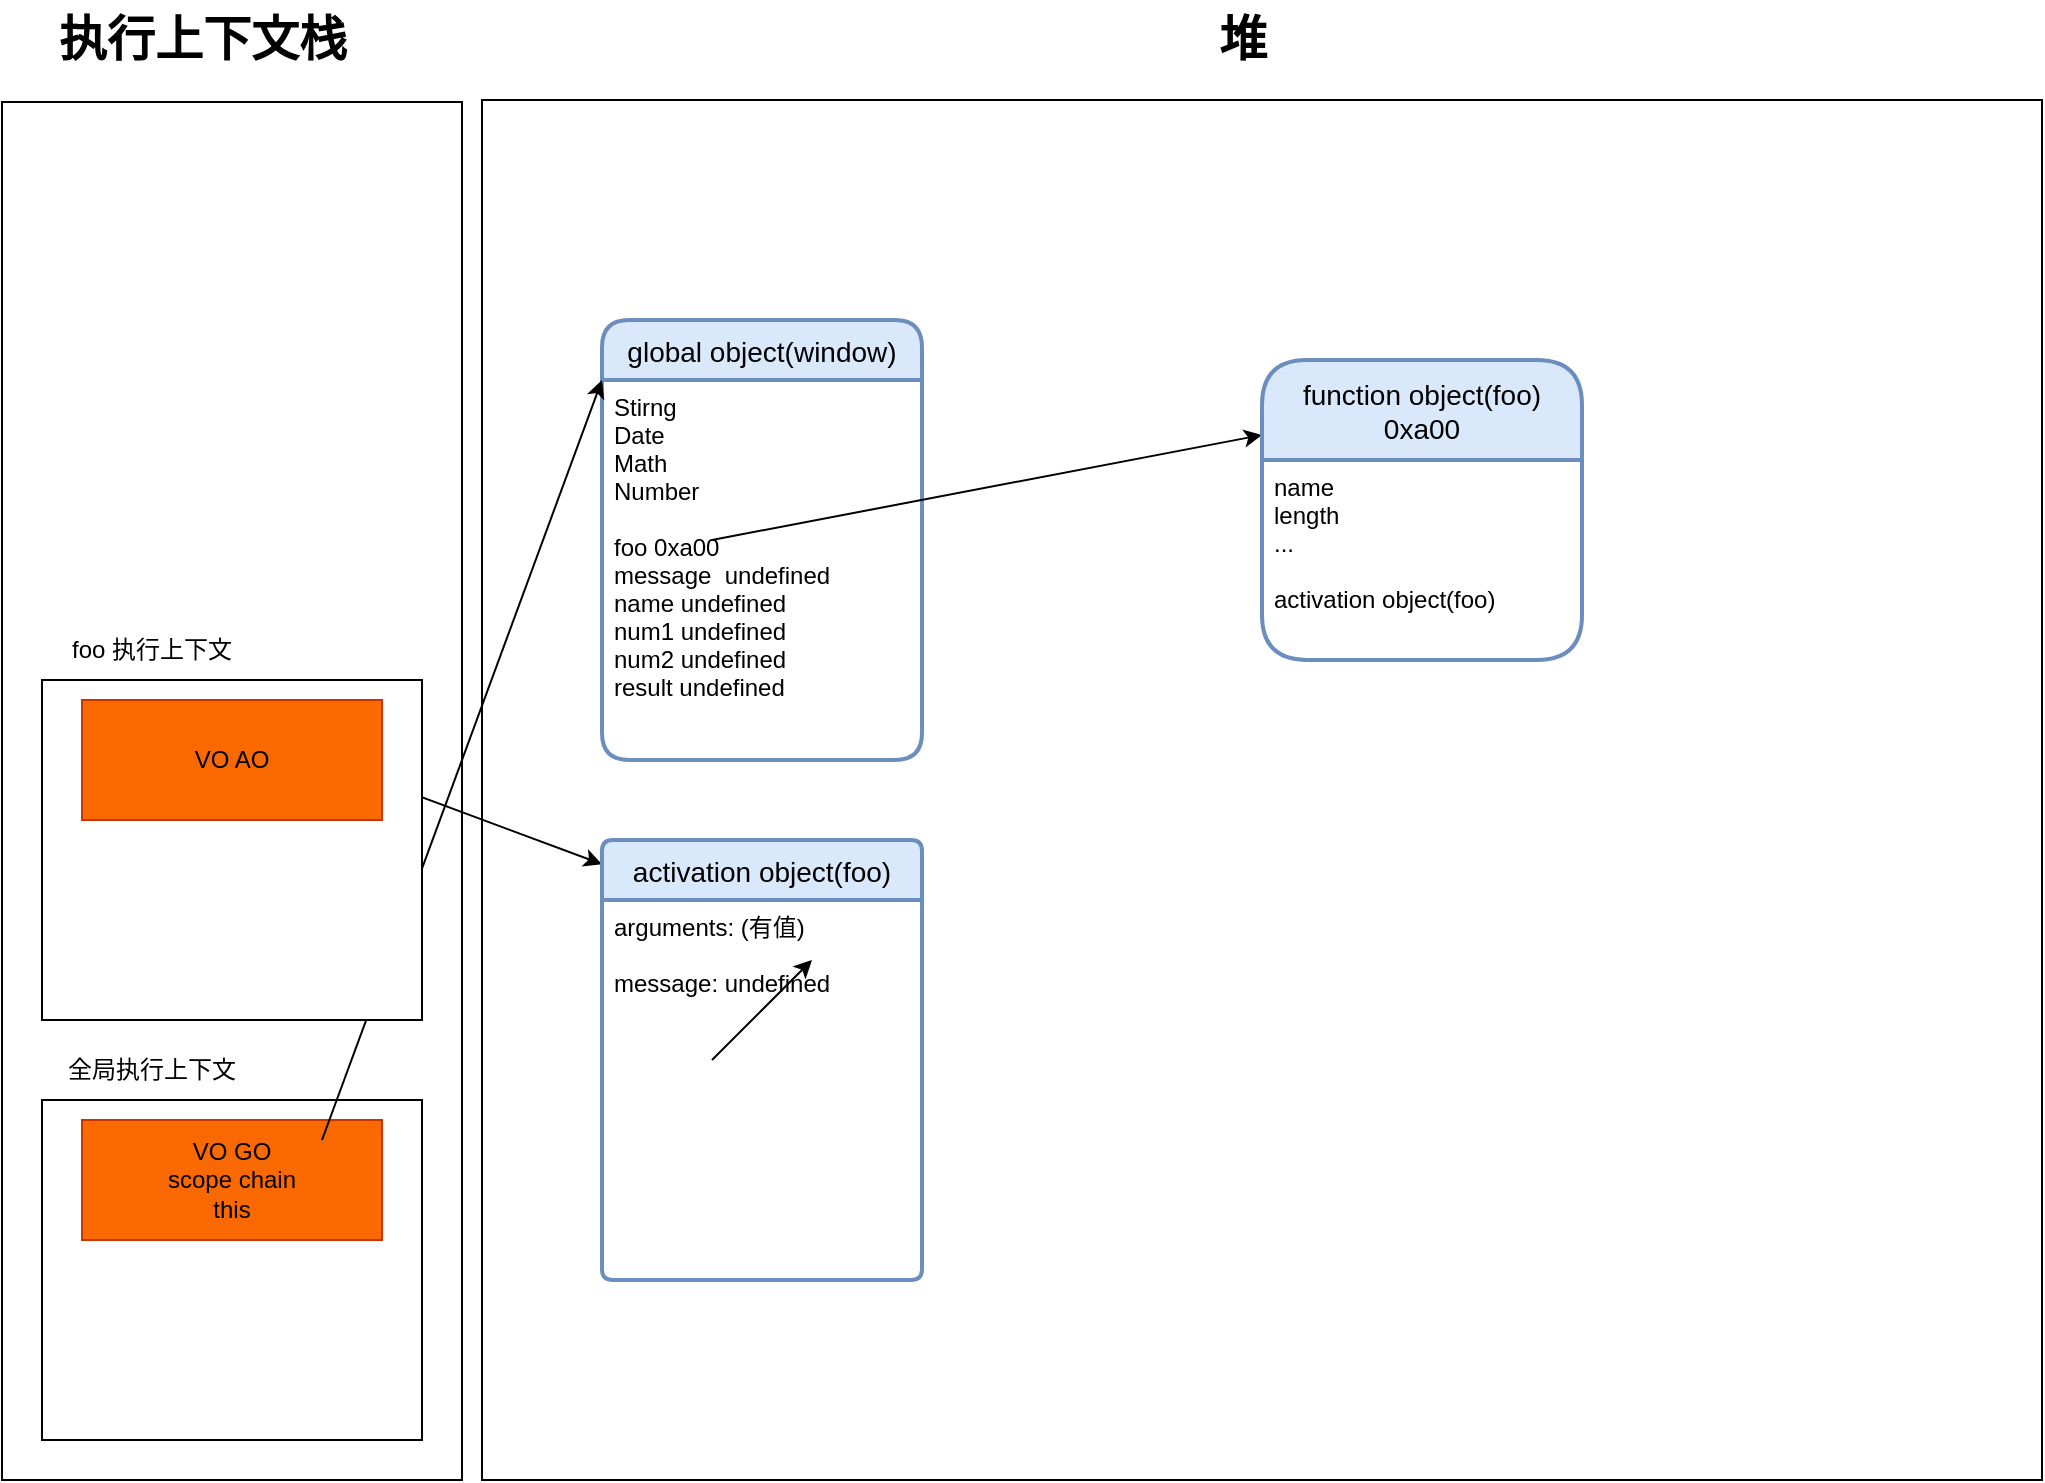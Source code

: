 <mxfile>
    <diagram id="_pzDZWCWYp5mNpWFI_6p" name="执行前">
        <mxGraphModel dx="1068" dy="828" grid="1" gridSize="10" guides="1" tooltips="1" connect="1" arrows="1" fold="1" page="1" pageScale="1" pageWidth="850" pageHeight="1100" math="0" shadow="0">
            <root>
                <mxCell id="0"/>
                <mxCell id="1" parent="0"/>
                <mxCell id="2" value="" style="rounded=0;whiteSpace=wrap;html=1;" parent="1" vertex="1">
                    <mxGeometry x="10" y="81" width="230" height="689" as="geometry"/>
                </mxCell>
                <mxCell id="3" value="" style="rounded=0;whiteSpace=wrap;html=1;fontStyle=1;" parent="1" vertex="1">
                    <mxGeometry x="250" y="80" width="780" height="690" as="geometry"/>
                </mxCell>
                <mxCell id="7" value="" style="rounded=0;whiteSpace=wrap;html=1;" parent="1" vertex="1">
                    <mxGeometry x="30" y="580" width="190" height="170" as="geometry"/>
                </mxCell>
                <mxCell id="8" value="global object(window)" style="swimlane;childLayout=stackLayout;horizontal=1;startSize=30;horizontalStack=0;rounded=1;fontSize=14;fontStyle=0;strokeWidth=2;resizeParent=0;resizeLast=1;shadow=0;dashed=0;align=center;fillColor=#dae8fc;strokeColor=#6c8ebf;" parent="1" vertex="1">
                    <mxGeometry x="310" y="190" width="160" height="220" as="geometry"/>
                </mxCell>
                <mxCell id="18" value="" style="endArrow=classic;html=1;entryX=0;entryY=0.25;entryDx=0;entryDy=0;" parent="8" target="10" edge="1">
                    <mxGeometry width="50" height="50" relative="1" as="geometry">
                        <mxPoint x="55" y="110" as="sourcePoint"/>
                        <mxPoint x="105" y="60" as="targetPoint"/>
                    </mxGeometry>
                </mxCell>
                <mxCell id="9" value="Stirng&#10;Date&#10;Math&#10;Number&#10;&#10;foo 0xa00&#10;message  undefined&#10;name undefined&#10;num1 undefined&#10;num2 undefined&#10;result undefined" style="align=left;strokeColor=none;fillColor=none;spacingLeft=4;fontSize=12;verticalAlign=top;resizable=0;rotatable=0;part=1;" parent="8" vertex="1">
                    <mxGeometry y="30" width="160" height="190" as="geometry"/>
                </mxCell>
                <mxCell id="35" value="" style="endArrow=classic;html=1;entryX=0;entryY=0.055;entryDx=0;entryDy=0;entryPerimeter=0;" edge="1" parent="8" target="32">
                    <mxGeometry width="50" height="50" relative="1" as="geometry">
                        <mxPoint x="-140" y="220" as="sourcePoint"/>
                        <mxPoint x="135" y="167.5" as="targetPoint"/>
                    </mxGeometry>
                </mxCell>
                <mxCell id="10" value="function object(foo)&#10;0xa00" style="swimlane;childLayout=stackLayout;horizontal=1;startSize=50;horizontalStack=0;rounded=1;fontSize=14;fontStyle=0;strokeWidth=2;resizeParent=0;resizeLast=1;shadow=0;dashed=0;align=center;fillColor=#dae8fc;strokeColor=#6c8ebf;" parent="1" vertex="1">
                    <mxGeometry x="640" y="210" width="160" height="150" as="geometry"/>
                </mxCell>
                <mxCell id="11" value="name&#10;length&#10;...&#10;&#10;activation object(foo)" style="align=left;strokeColor=none;fillColor=none;spacingLeft=4;fontSize=12;verticalAlign=top;resizable=0;rotatable=0;part=1;" parent="10" vertex="1">
                    <mxGeometry y="50" width="160" height="100" as="geometry"/>
                </mxCell>
                <mxCell id="19" value="执行上下文栈" style="text;strokeColor=none;fillColor=none;html=1;fontSize=24;fontStyle=1;verticalAlign=middle;align=center;" parent="1" vertex="1">
                    <mxGeometry x="60" y="30" width="100" height="40" as="geometry"/>
                </mxCell>
                <mxCell id="20" value="全局执行上下文" style="text;html=1;strokeColor=none;fillColor=none;align=center;verticalAlign=middle;whiteSpace=wrap;rounded=0;" parent="1" vertex="1">
                    <mxGeometry x="30" y="550" width="110" height="30" as="geometry"/>
                </mxCell>
                <mxCell id="21" value="堆" style="text;strokeColor=none;fillColor=none;html=1;fontSize=24;fontStyle=1;verticalAlign=middle;align=center;" parent="1" vertex="1">
                    <mxGeometry x="580" y="30" width="100" height="40" as="geometry"/>
                </mxCell>
                <mxCell id="23" value="VO GO&lt;br&gt;scope chain&lt;br&gt;this" style="rounded=0;whiteSpace=wrap;html=1;fillColor=#fa6800;strokeColor=#C73500;fontColor=#000000;" parent="1" vertex="1">
                    <mxGeometry x="50" y="590" width="150" height="60" as="geometry"/>
                </mxCell>
                <mxCell id="24" value="" style="endArrow=classic;html=1;entryX=0;entryY=0;entryDx=0;entryDy=0;" edge="1" parent="1" target="9">
                    <mxGeometry width="50" height="50" relative="1" as="geometry">
                        <mxPoint x="170" y="600" as="sourcePoint"/>
                        <mxPoint x="306.96" y="212" as="targetPoint"/>
                    </mxGeometry>
                </mxCell>
                <mxCell id="25" value="" style="rounded=0;whiteSpace=wrap;html=1;" vertex="1" parent="1">
                    <mxGeometry x="30" y="370" width="190" height="170" as="geometry"/>
                </mxCell>
                <mxCell id="26" value="foo 执行上下文" style="text;html=1;strokeColor=none;fillColor=none;align=center;verticalAlign=middle;whiteSpace=wrap;rounded=0;" vertex="1" parent="1">
                    <mxGeometry x="30" y="340" width="110" height="30" as="geometry"/>
                </mxCell>
                <mxCell id="27" value="VO AO" style="rounded=0;whiteSpace=wrap;html=1;fillColor=#fa6800;strokeColor=#C73500;fontColor=#000000;" vertex="1" parent="1">
                    <mxGeometry x="50" y="380" width="150" height="60" as="geometry"/>
                </mxCell>
                <mxCell id="32" value="activation object(foo)" style="swimlane;childLayout=stackLayout;horizontal=1;startSize=30;horizontalStack=0;rounded=1;fontSize=14;fontStyle=0;strokeWidth=2;resizeParent=0;resizeLast=1;shadow=0;dashed=0;align=center;fillColor=#dae8fc;strokeColor=#6c8ebf;arcSize=6;" vertex="1" parent="1">
                    <mxGeometry x="310" y="450" width="160" height="220" as="geometry"/>
                </mxCell>
                <mxCell id="33" value="" style="endArrow=classic;html=1;entryX=0;entryY=0.25;entryDx=0;entryDy=0;" edge="1" parent="32">
                    <mxGeometry width="50" height="50" relative="1" as="geometry">
                        <mxPoint x="55" y="110" as="sourcePoint"/>
                        <mxPoint x="105" y="60" as="targetPoint"/>
                    </mxGeometry>
                </mxCell>
                <mxCell id="34" value="arguments: (有值)&#10;&#10;message: undefined" style="align=left;strokeColor=none;fillColor=none;spacingLeft=4;fontSize=12;verticalAlign=top;resizable=0;rotatable=0;part=1;" vertex="1" parent="32">
                    <mxGeometry y="30" width="160" height="190" as="geometry"/>
                </mxCell>
            </root>
        </mxGraphModel>
    </diagram>
    <diagram name="执行后" id="ckidrdyfcRWbcHk5zg7j">
        <mxGraphModel dx="1068" dy="828" grid="1" gridSize="10" guides="1" tooltips="1" connect="1" arrows="1" fold="1" page="1" pageScale="1" pageWidth="850" pageHeight="1100" math="0" shadow="0">
            <root>
                <mxCell id="Q4D1ZMjFiQQaXrj2yIqn-0"/>
                <mxCell id="Q4D1ZMjFiQQaXrj2yIqn-1" parent="Q4D1ZMjFiQQaXrj2yIqn-0"/>
                <mxCell id="Q4D1ZMjFiQQaXrj2yIqn-2" value="" style="rounded=0;whiteSpace=wrap;html=1;" vertex="1" parent="Q4D1ZMjFiQQaXrj2yIqn-1">
                    <mxGeometry x="10" y="81" width="230" height="689" as="geometry"/>
                </mxCell>
                <mxCell id="Q4D1ZMjFiQQaXrj2yIqn-3" value="" style="rounded=0;whiteSpace=wrap;html=1;fontStyle=1;" vertex="1" parent="Q4D1ZMjFiQQaXrj2yIqn-1">
                    <mxGeometry x="250" y="80" width="780" height="690" as="geometry"/>
                </mxCell>
                <mxCell id="Q4D1ZMjFiQQaXrj2yIqn-4" value="" style="rounded=0;whiteSpace=wrap;html=1;" vertex="1" parent="Q4D1ZMjFiQQaXrj2yIqn-1">
                    <mxGeometry x="30" y="580" width="190" height="170" as="geometry"/>
                </mxCell>
                <mxCell id="Q4D1ZMjFiQQaXrj2yIqn-5" value="global object(window)" style="swimlane;childLayout=stackLayout;horizontal=1;startSize=30;horizontalStack=0;rounded=1;fontSize=14;fontStyle=0;strokeWidth=2;resizeParent=0;resizeLast=1;shadow=0;dashed=0;align=center;fillColor=#dae8fc;strokeColor=#6c8ebf;" vertex="1" parent="Q4D1ZMjFiQQaXrj2yIqn-1">
                    <mxGeometry x="310" y="190" width="160" height="220" as="geometry"/>
                </mxCell>
                <mxCell id="Q4D1ZMjFiQQaXrj2yIqn-6" value="" style="endArrow=classic;html=1;entryX=0;entryY=0.25;entryDx=0;entryDy=0;" edge="1" parent="Q4D1ZMjFiQQaXrj2yIqn-5" target="Q4D1ZMjFiQQaXrj2yIqn-9">
                    <mxGeometry width="50" height="50" relative="1" as="geometry">
                        <mxPoint x="55" y="110" as="sourcePoint"/>
                        <mxPoint x="105" y="60" as="targetPoint"/>
                    </mxGeometry>
                </mxCell>
                <mxCell id="Q4D1ZMjFiQQaXrj2yIqn-7" value="Stirng&#10;Date&#10;Math&#10;Number&#10;&#10;foo 0xa00&#10;message: global object&#10;name: kobe&#10;num1: 1&#10;num2: 2&#10;result: 3" style="align=left;strokeColor=none;fillColor=none;spacingLeft=4;fontSize=12;verticalAlign=top;resizable=0;rotatable=0;part=1;" vertex="1" parent="Q4D1ZMjFiQQaXrj2yIqn-5">
                    <mxGeometry y="30" width="160" height="190" as="geometry"/>
                </mxCell>
                <mxCell id="Q4D1ZMjFiQQaXrj2yIqn-9" value="function object(foo)&#10;0xa00" style="swimlane;childLayout=stackLayout;horizontal=1;startSize=50;horizontalStack=0;rounded=1;fontSize=14;fontStyle=0;strokeWidth=2;resizeParent=0;resizeLast=1;shadow=0;dashed=0;align=center;fillColor=#dae8fc;strokeColor=#6c8ebf;" vertex="1" parent="Q4D1ZMjFiQQaXrj2yIqn-1">
                    <mxGeometry x="640" y="210" width="160" height="150" as="geometry"/>
                </mxCell>
                <mxCell id="Q4D1ZMjFiQQaXrj2yIqn-10" value="name&#10;length&#10;...&#10;&#10;activation object(foo)" style="align=left;strokeColor=none;fillColor=none;spacingLeft=4;fontSize=12;verticalAlign=top;resizable=0;rotatable=0;part=1;" vertex="1" parent="Q4D1ZMjFiQQaXrj2yIqn-9">
                    <mxGeometry y="50" width="160" height="100" as="geometry"/>
                </mxCell>
                <mxCell id="Q4D1ZMjFiQQaXrj2yIqn-11" value="执行上下文栈" style="text;strokeColor=none;fillColor=none;html=1;fontSize=24;fontStyle=1;verticalAlign=middle;align=center;" vertex="1" parent="Q4D1ZMjFiQQaXrj2yIqn-1">
                    <mxGeometry x="60" y="30" width="100" height="40" as="geometry"/>
                </mxCell>
                <mxCell id="Q4D1ZMjFiQQaXrj2yIqn-12" value="全局执行上下文" style="text;html=1;strokeColor=none;fillColor=none;align=center;verticalAlign=middle;whiteSpace=wrap;rounded=0;" vertex="1" parent="Q4D1ZMjFiQQaXrj2yIqn-1">
                    <mxGeometry x="30" y="550" width="110" height="30" as="geometry"/>
                </mxCell>
                <mxCell id="Q4D1ZMjFiQQaXrj2yIqn-13" value="堆" style="text;strokeColor=none;fillColor=none;html=1;fontSize=24;fontStyle=1;verticalAlign=middle;align=center;" vertex="1" parent="Q4D1ZMjFiQQaXrj2yIqn-1">
                    <mxGeometry x="580" y="30" width="100" height="40" as="geometry"/>
                </mxCell>
                <mxCell id="Q4D1ZMjFiQQaXrj2yIqn-14" value="VO GO&lt;br&gt;scope chain&lt;br&gt;this" style="rounded=0;whiteSpace=wrap;html=1;fillColor=#fa6800;strokeColor=#C73500;fontColor=#000000;" vertex="1" parent="Q4D1ZMjFiQQaXrj2yIqn-1">
                    <mxGeometry x="50" y="590" width="150" height="60" as="geometry"/>
                </mxCell>
                <mxCell id="Q4D1ZMjFiQQaXrj2yIqn-15" value="" style="endArrow=classic;html=1;entryX=0;entryY=0;entryDx=0;entryDy=0;" edge="1" parent="Q4D1ZMjFiQQaXrj2yIqn-1" target="Q4D1ZMjFiQQaXrj2yIqn-7">
                    <mxGeometry width="50" height="50" relative="1" as="geometry">
                        <mxPoint x="170" y="600" as="sourcePoint"/>
                        <mxPoint x="306.96" y="212" as="targetPoint"/>
                    </mxGeometry>
                </mxCell>
                <mxCell id="Q4D1ZMjFiQQaXrj2yIqn-19" value="activation object(foo)" style="swimlane;childLayout=stackLayout;horizontal=1;startSize=30;horizontalStack=0;rounded=1;fontSize=14;fontStyle=0;strokeWidth=2;resizeParent=0;resizeLast=1;shadow=0;dashed=0;align=center;fillColor=#dae8fc;strokeColor=#6c8ebf;arcSize=6;" vertex="1" parent="Q4D1ZMjFiQQaXrj2yIqn-1">
                    <mxGeometry x="310" y="450" width="160" height="220" as="geometry"/>
                </mxCell>
                <mxCell id="Q4D1ZMjFiQQaXrj2yIqn-20" value="" style="endArrow=classic;html=1;entryX=0;entryY=0.25;entryDx=0;entryDy=0;" edge="1" parent="Q4D1ZMjFiQQaXrj2yIqn-19">
                    <mxGeometry width="50" height="50" relative="1" as="geometry">
                        <mxPoint x="55" y="110" as="sourcePoint"/>
                        <mxPoint x="105" y="60" as="targetPoint"/>
                    </mxGeometry>
                </mxCell>
                <mxCell id="Q4D1ZMjFiQQaXrj2yIqn-21" value="arguments: (有值)&#10;&#10;message: foo object" style="align=left;strokeColor=none;fillColor=none;spacingLeft=4;fontSize=12;verticalAlign=top;resizable=0;rotatable=0;part=1;" vertex="1" parent="Q4D1ZMjFiQQaXrj2yIqn-19">
                    <mxGeometry y="30" width="160" height="190" as="geometry"/>
                </mxCell>
            </root>
        </mxGraphModel>
    </diagram>
</mxfile>